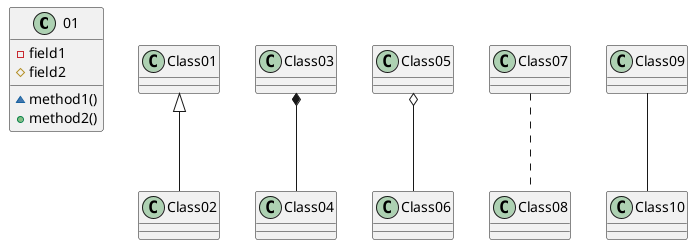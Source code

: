 @startuml

class 01 {
-field1
#field2
~method1()
+method2()
}


Class01 <|-- Class02
Class03 *-- Class04
Class05 o-- Class06
Class07 .. Class08
Class09 -- Class10

@enduml